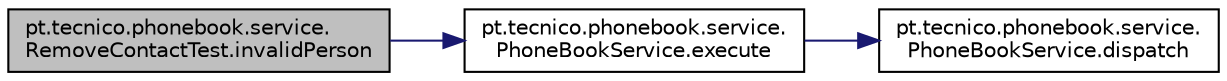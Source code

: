 digraph "pt.tecnico.phonebook.service.RemoveContactTest.invalidPerson"
{
  edge [fontname="Helvetica",fontsize="10",labelfontname="Helvetica",labelfontsize="10"];
  node [fontname="Helvetica",fontsize="10",shape=record];
  rankdir="LR";
  Node13 [label="pt.tecnico.phonebook.service.\lRemoveContactTest.invalidPerson",height=0.2,width=0.4,color="black", fillcolor="grey75", style="filled", fontcolor="black"];
  Node13 -> Node14 [color="midnightblue",fontsize="10",style="solid",fontname="Helvetica"];
  Node14 [label="pt.tecnico.phonebook.service.\lPhoneBookService.execute",height=0.2,width=0.4,color="black", fillcolor="white", style="filled",URL="$classpt_1_1tecnico_1_1phonebook_1_1service_1_1PhoneBookService.html#a3cf3e41a0be74d9b365c0856f8f63758"];
  Node14 -> Node15 [color="midnightblue",fontsize="10",style="solid",fontname="Helvetica"];
  Node15 [label="pt.tecnico.phonebook.service.\lPhoneBookService.dispatch",height=0.2,width=0.4,color="black", fillcolor="white", style="filled",URL="$classpt_1_1tecnico_1_1phonebook_1_1service_1_1PhoneBookService.html#a8a8073a4a0566524221f0f3fa5951376"];
}
